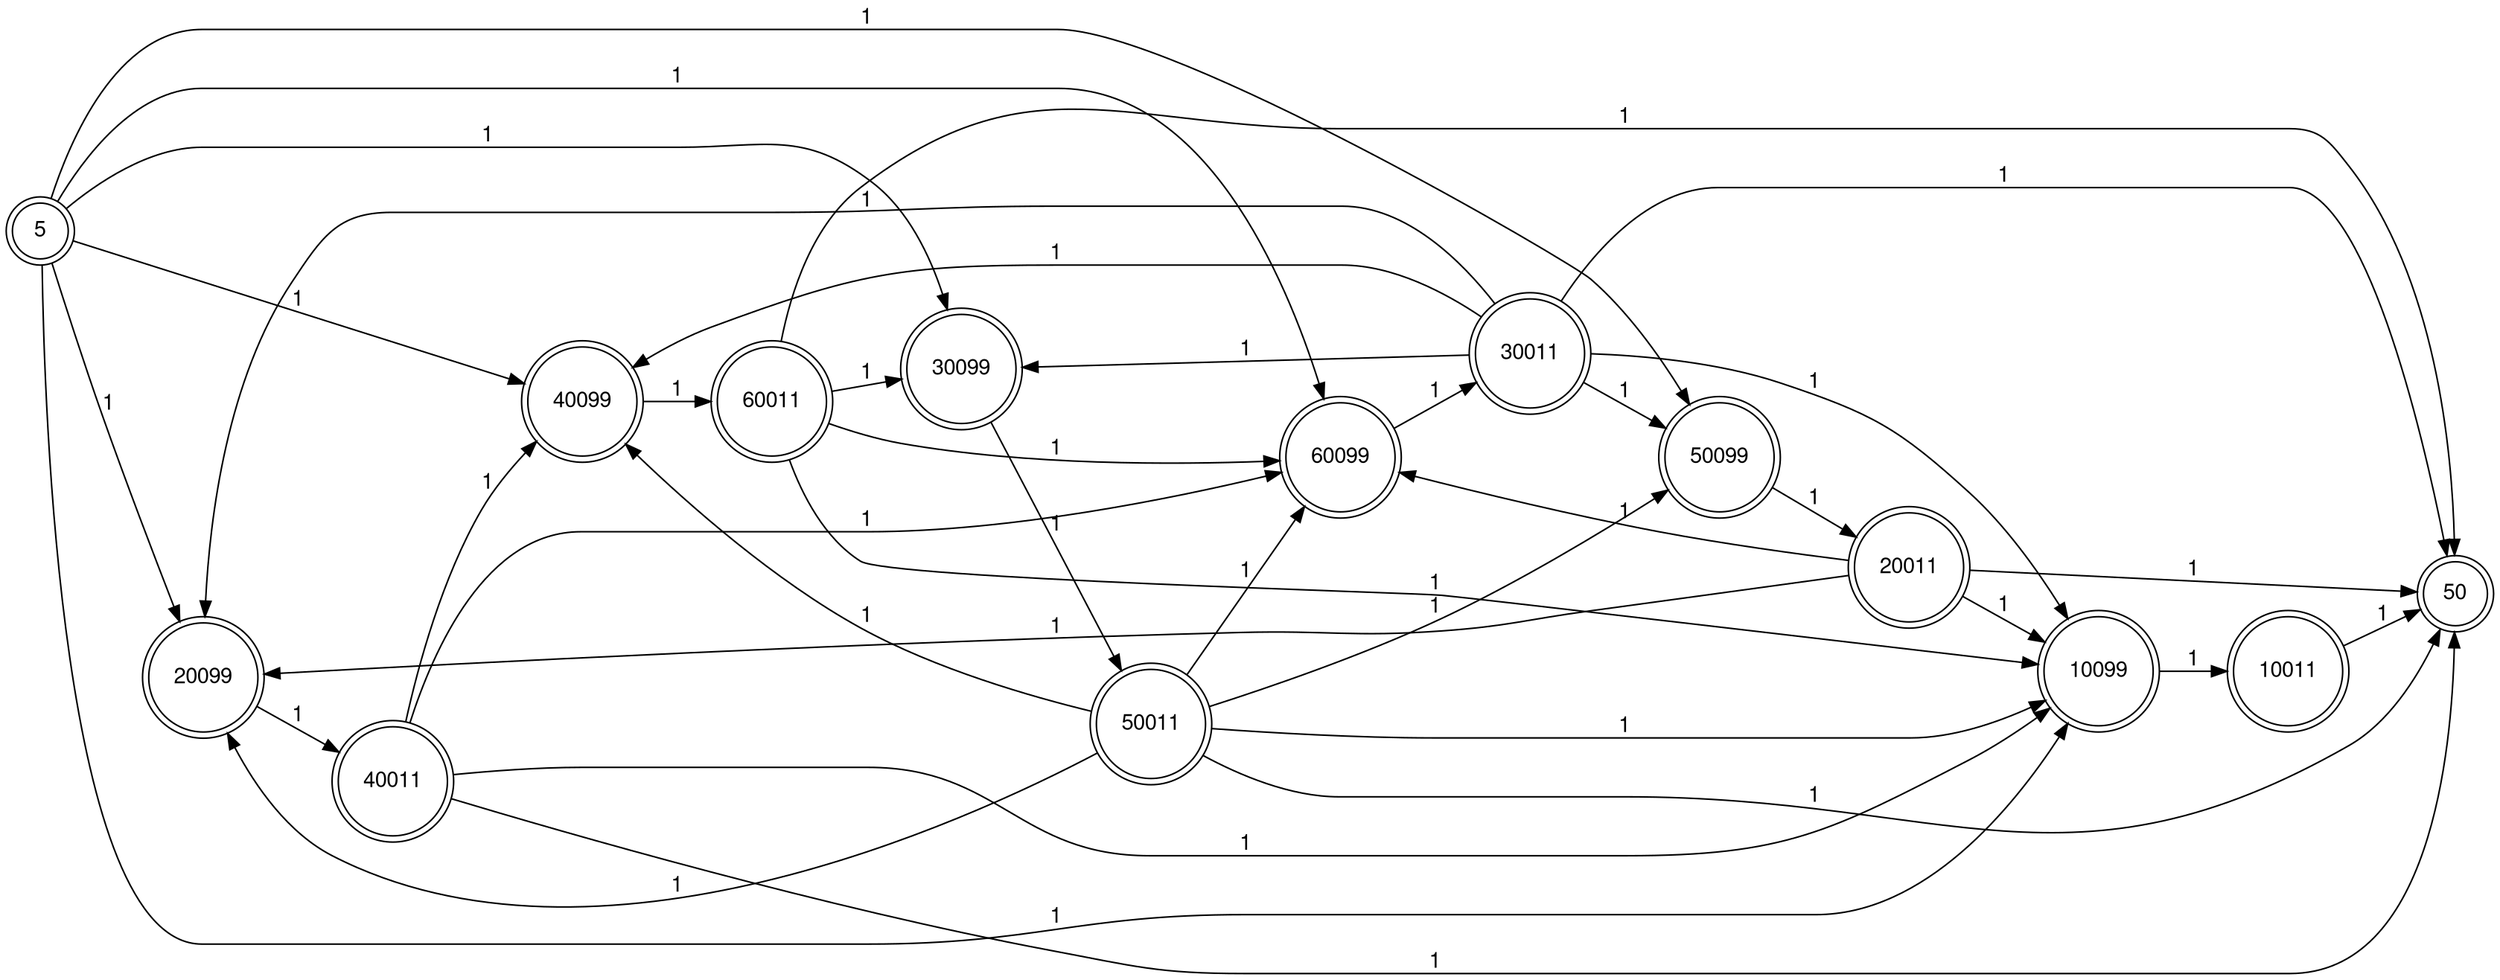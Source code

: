 digraph finite_state_machine {

 
  fontname="Helvetica,Arial,sans-serif"
  node [fontname="Helvetica,Arial,sans-serif"]
  edge [fontname="Helvetica,Arial,sans-serif"]
  rankdir=LR; 
 
node [shape = doublecircle];5 50 10011 10099 20011 20099 30011 30099 40011 40099 50011 50099 60011 60099 ; 
 node [shape = circle]; 
5 -> 50099 [label ="1"]  ;
5 -> 40099 [label ="1"]  ;
5 -> 60099 [label ="1"]  ;
5 -> 10099 [label ="1"]  ;
5 -> 20099 [label ="1"]  ;
5 -> 30099 [label ="1"]  ;
50099 -> 20011 [label ="1"]  ;
20011 -> 60099 [label ="1"]  ;
20011 -> 50 [label ="1"]  ;
20011 -> 20099 [label ="1"]  ;
20011 -> 10099 [label ="1"]  ;
60099 -> 30011 [label ="1"]  ;
30011 -> 50 [label ="1"]  ;
30011 -> 50099 [label ="1"]  ;
30011 -> 40099 [label ="1"]  ;
30011 -> 30099 [label ="1"]  ;
30011 -> 20099 [label ="1"]  ;
30011 -> 10099 [label ="1"]  ;
40099 -> 60011 [label ="1"]  ;
60011 -> 60099 [label ="1"]  ;
60011 -> 10099 [label ="1"]  ;
60011 -> 30099 [label ="1"]  ;
60011 -> 50 [label ="1"]  ;
10099 -> 10011 [label ="1"]  ;
10011 -> 50 [label ="1"]  ;
40011 -> 60099 [label ="1"]  ;
40011 -> 40099 [label ="1"]  ;
40011 -> 10099 [label ="1"]  ;
40011 -> 50 [label ="1"]  ;
20099 -> 40011 [label ="1"]  ;
50011 -> 60099 [label ="1"]  ;
50011 -> 50099 [label ="1"]  ;
50011 -> 40099 [label ="1"]  ;
50011 -> 10099 [label ="1"]  ;
50011 -> 50 [label ="1"]  ;
50011 -> 20099 [label ="1"]  ;
30099 -> 50011 [label ="1"]  ;

 }
